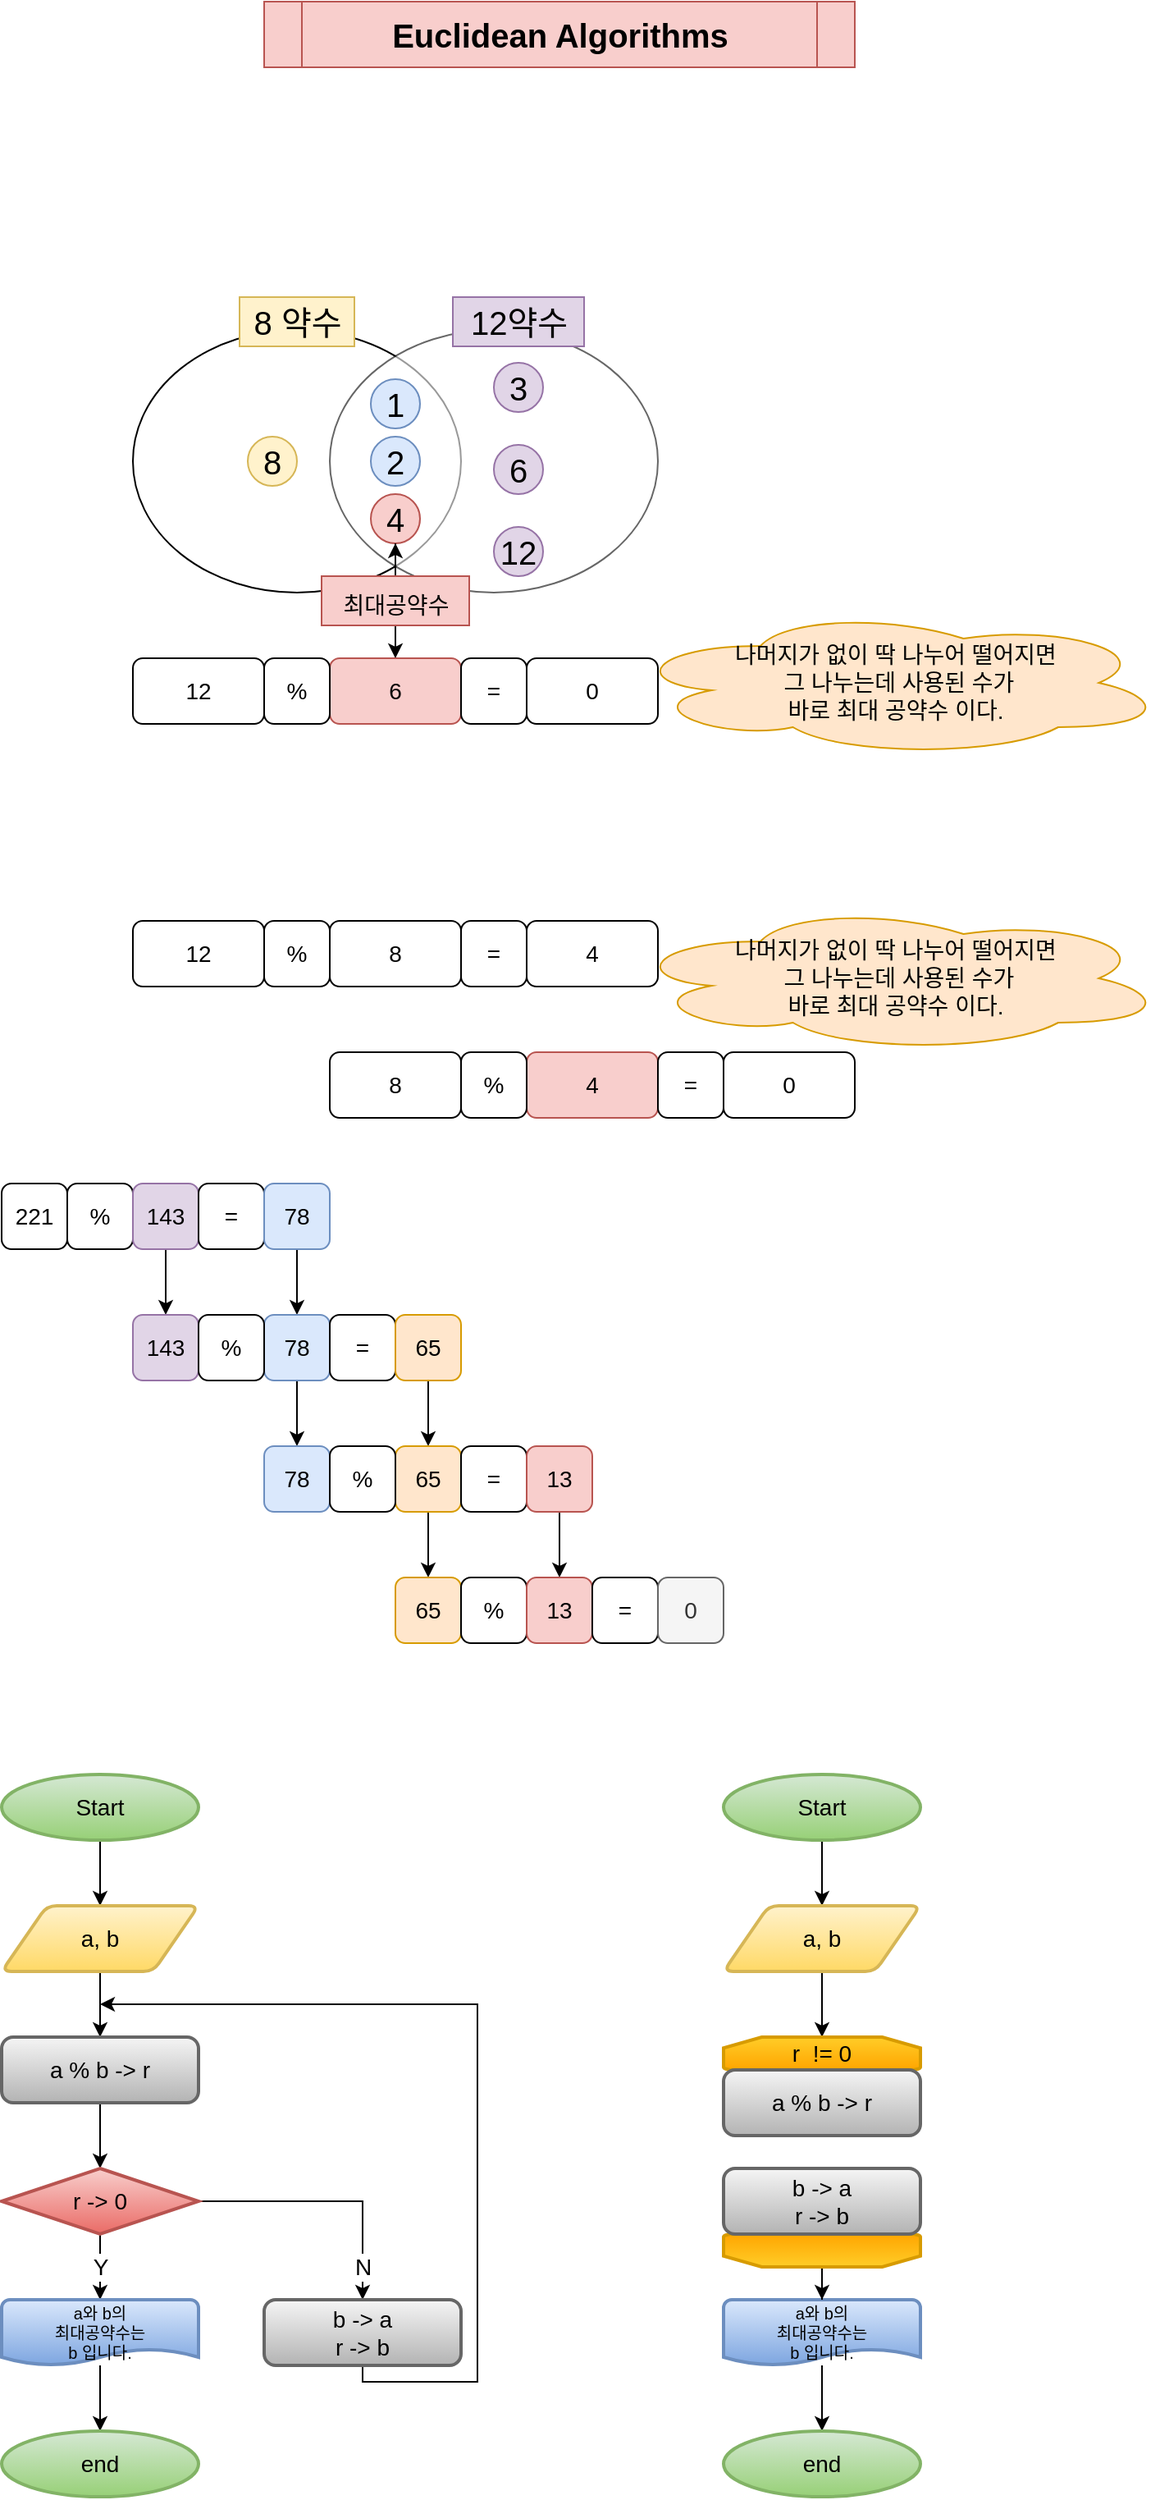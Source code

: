<mxfile version="19.0.3" type="device"><diagram id="C1vx0468zRPTTtjscQCw" name="Page-1"><mxGraphModel dx="1216" dy="701" grid="1" gridSize="10" guides="1" tooltips="1" connect="1" arrows="1" fold="1" page="1" pageScale="1" pageWidth="850" pageHeight="1100" math="0" shadow="0"><root><mxCell id="0"/><mxCell id="1" parent="0"/><mxCell id="mUh1dmYRHml1fiA7us-v-1" value="&lt;font size=&quot;1&quot; style=&quot;&quot;&gt;&lt;b style=&quot;font-size: 20px;&quot;&gt;Euclidean Algorithms&lt;/b&gt;&lt;/font&gt;" style="shape=process;whiteSpace=wrap;html=1;backgroundOutline=1;fillColor=#f8cecc;strokeColor=#b85450;size=0.065;" vertex="1" parent="1"><mxGeometry x="240" y="40" width="360" height="40" as="geometry"/></mxCell><mxCell id="mUh1dmYRHml1fiA7us-v-2" value="" style="ellipse;whiteSpace=wrap;html=1;fontSize=20;" vertex="1" parent="1"><mxGeometry x="160" y="240" width="200" height="160" as="geometry"/></mxCell><mxCell id="mUh1dmYRHml1fiA7us-v-3" value="" style="ellipse;whiteSpace=wrap;html=1;fontSize=20;opacity=60;" vertex="1" parent="1"><mxGeometry x="280" y="240" width="200" height="160" as="geometry"/></mxCell><mxCell id="mUh1dmYRHml1fiA7us-v-4" value="8 약수" style="text;html=1;align=center;verticalAlign=middle;resizable=0;points=[];autosize=1;strokeColor=#d6b656;fillColor=#fff2cc;fontSize=20;" vertex="1" parent="1"><mxGeometry x="225" y="220" width="70" height="30" as="geometry"/></mxCell><mxCell id="mUh1dmYRHml1fiA7us-v-5" value="12약수" style="text;html=1;align=center;verticalAlign=middle;resizable=0;points=[];autosize=1;strokeColor=#9673a6;fillColor=#e1d5e7;fontSize=20;" vertex="1" parent="1"><mxGeometry x="355" y="220" width="80" height="30" as="geometry"/></mxCell><mxCell id="mUh1dmYRHml1fiA7us-v-6" value="1" style="ellipse;whiteSpace=wrap;html=1;aspect=fixed;fontSize=20;fillColor=#dae8fc;strokeColor=#6c8ebf;" vertex="1" parent="1"><mxGeometry x="305" y="270" width="30" height="30" as="geometry"/></mxCell><mxCell id="mUh1dmYRHml1fiA7us-v-7" value="2" style="ellipse;whiteSpace=wrap;html=1;aspect=fixed;fontSize=20;fillColor=#dae8fc;strokeColor=#6c8ebf;" vertex="1" parent="1"><mxGeometry x="305" y="305" width="30" height="30" as="geometry"/></mxCell><mxCell id="mUh1dmYRHml1fiA7us-v-8" value="3" style="ellipse;whiteSpace=wrap;html=1;aspect=fixed;fontSize=20;fillColor=#e1d5e7;strokeColor=#9673a6;" vertex="1" parent="1"><mxGeometry x="380" y="260" width="30" height="30" as="geometry"/></mxCell><mxCell id="mUh1dmYRHml1fiA7us-v-9" value="4" style="ellipse;whiteSpace=wrap;html=1;aspect=fixed;fontSize=20;fillColor=#f8cecc;strokeColor=#b85450;" vertex="1" parent="1"><mxGeometry x="305" y="340" width="30" height="30" as="geometry"/></mxCell><mxCell id="mUh1dmYRHml1fiA7us-v-10" value="6" style="ellipse;whiteSpace=wrap;html=1;aspect=fixed;fontSize=20;fillColor=#e1d5e7;strokeColor=#9673a6;" vertex="1" parent="1"><mxGeometry x="380" y="310" width="30" height="30" as="geometry"/></mxCell><mxCell id="mUh1dmYRHml1fiA7us-v-11" value="8" style="ellipse;whiteSpace=wrap;html=1;aspect=fixed;fontSize=20;fillColor=#fff2cc;strokeColor=#d6b656;" vertex="1" parent="1"><mxGeometry x="230" y="305" width="30" height="30" as="geometry"/></mxCell><mxCell id="mUh1dmYRHml1fiA7us-v-12" value="12" style="ellipse;whiteSpace=wrap;html=1;aspect=fixed;fontSize=20;fillColor=#e1d5e7;strokeColor=#9673a6;" vertex="1" parent="1"><mxGeometry x="380" y="360" width="30" height="30" as="geometry"/></mxCell><mxCell id="mUh1dmYRHml1fiA7us-v-20" style="edgeStyle=orthogonalEdgeStyle;rounded=0;orthogonalLoop=1;jettySize=auto;html=1;entryX=0.5;entryY=0;entryDx=0;entryDy=0;fontSize=14;" edge="1" parent="1" source="mUh1dmYRHml1fiA7us-v-14" target="mUh1dmYRHml1fiA7us-v-16"><mxGeometry relative="1" as="geometry"/></mxCell><mxCell id="mUh1dmYRHml1fiA7us-v-22" style="edgeStyle=orthogonalEdgeStyle;rounded=0;orthogonalLoop=1;jettySize=auto;html=1;entryX=0.5;entryY=1;entryDx=0;entryDy=0;fontSize=14;" edge="1" parent="1" source="mUh1dmYRHml1fiA7us-v-14" target="mUh1dmYRHml1fiA7us-v-9"><mxGeometry relative="1" as="geometry"/></mxCell><mxCell id="mUh1dmYRHml1fiA7us-v-14" value="&lt;font style=&quot;font-size: 14px;&quot;&gt;최대공약수&lt;/font&gt;" style="text;html=1;align=center;verticalAlign=middle;resizable=0;points=[];autosize=1;strokeColor=#b85450;fillColor=#f8cecc;fontSize=20;" vertex="1" parent="1"><mxGeometry x="275" y="390" width="90" height="30" as="geometry"/></mxCell><mxCell id="mUh1dmYRHml1fiA7us-v-15" value="12" style="rounded=1;whiteSpace=wrap;html=1;fontSize=14;" vertex="1" parent="1"><mxGeometry x="160" y="440" width="80" height="40" as="geometry"/></mxCell><mxCell id="mUh1dmYRHml1fiA7us-v-16" value="6" style="rounded=1;whiteSpace=wrap;html=1;fontSize=14;fillColor=#f8cecc;strokeColor=#b85450;" vertex="1" parent="1"><mxGeometry x="280" y="440" width="80" height="40" as="geometry"/></mxCell><mxCell id="mUh1dmYRHml1fiA7us-v-17" value="0" style="rounded=1;whiteSpace=wrap;html=1;fontSize=14;" vertex="1" parent="1"><mxGeometry x="400" y="440" width="80" height="40" as="geometry"/></mxCell><mxCell id="mUh1dmYRHml1fiA7us-v-18" value="%" style="rounded=1;whiteSpace=wrap;html=1;fontSize=14;" vertex="1" parent="1"><mxGeometry x="240" y="440" width="40" height="40" as="geometry"/></mxCell><mxCell id="mUh1dmYRHml1fiA7us-v-19" value="=" style="rounded=1;whiteSpace=wrap;html=1;fontSize=14;" vertex="1" parent="1"><mxGeometry x="360" y="440" width="40" height="40" as="geometry"/></mxCell><mxCell id="mUh1dmYRHml1fiA7us-v-23" value="나머지가 없이 딱 나누어 떨어지면&lt;br&gt;&amp;nbsp;그 나누는데 사용된 수가 &lt;br&gt;바로 최대 공약수 이다." style="ellipse;shape=cloud;whiteSpace=wrap;html=1;fontSize=14;fillColor=#ffe6cc;strokeColor=#d79b00;" vertex="1" parent="1"><mxGeometry x="460" y="410" width="330" height="90" as="geometry"/></mxCell><mxCell id="mUh1dmYRHml1fiA7us-v-37" value="12" style="rounded=1;whiteSpace=wrap;html=1;fontSize=14;" vertex="1" parent="1"><mxGeometry x="160" y="600" width="80" height="40" as="geometry"/></mxCell><mxCell id="mUh1dmYRHml1fiA7us-v-38" value="%" style="rounded=1;whiteSpace=wrap;html=1;fontSize=14;" vertex="1" parent="1"><mxGeometry x="240" y="600" width="40" height="40" as="geometry"/></mxCell><mxCell id="mUh1dmYRHml1fiA7us-v-39" value="8" style="rounded=1;whiteSpace=wrap;html=1;fontSize=14;" vertex="1" parent="1"><mxGeometry x="280" y="600" width="80" height="40" as="geometry"/></mxCell><mxCell id="mUh1dmYRHml1fiA7us-v-40" value="=" style="rounded=1;whiteSpace=wrap;html=1;fontSize=14;" vertex="1" parent="1"><mxGeometry x="360" y="600" width="40" height="40" as="geometry"/></mxCell><mxCell id="mUh1dmYRHml1fiA7us-v-41" value="4" style="rounded=1;whiteSpace=wrap;html=1;fontSize=14;" vertex="1" parent="1"><mxGeometry x="400" y="600" width="80" height="40" as="geometry"/></mxCell><mxCell id="mUh1dmYRHml1fiA7us-v-42" value="8" style="rounded=1;whiteSpace=wrap;html=1;fontSize=14;" vertex="1" parent="1"><mxGeometry x="280" y="680" width="80" height="40" as="geometry"/></mxCell><mxCell id="mUh1dmYRHml1fiA7us-v-43" value="4" style="rounded=1;whiteSpace=wrap;html=1;fontSize=14;fillColor=#f8cecc;strokeColor=#b85450;" vertex="1" parent="1"><mxGeometry x="400" y="680" width="80" height="40" as="geometry"/></mxCell><mxCell id="mUh1dmYRHml1fiA7us-v-44" value="%" style="rounded=1;whiteSpace=wrap;html=1;fontSize=14;" vertex="1" parent="1"><mxGeometry x="360" y="680" width="40" height="40" as="geometry"/></mxCell><mxCell id="mUh1dmYRHml1fiA7us-v-45" value="=" style="rounded=1;whiteSpace=wrap;html=1;fontSize=14;" vertex="1" parent="1"><mxGeometry x="480" y="680" width="40" height="40" as="geometry"/></mxCell><mxCell id="mUh1dmYRHml1fiA7us-v-46" value="0" style="rounded=1;whiteSpace=wrap;html=1;fontSize=14;" vertex="1" parent="1"><mxGeometry x="520" y="680" width="80" height="40" as="geometry"/></mxCell><mxCell id="mUh1dmYRHml1fiA7us-v-47" value="나머지가 없이 딱 나누어 떨어지면&lt;br&gt;&amp;nbsp;그 나누는데 사용된 수가 &lt;br&gt;바로 최대 공약수 이다." style="ellipse;shape=cloud;whiteSpace=wrap;html=1;fontSize=14;fillColor=#ffe6cc;strokeColor=#d79b00;" vertex="1" parent="1"><mxGeometry x="460" y="590" width="330" height="90" as="geometry"/></mxCell><mxCell id="mUh1dmYRHml1fiA7us-v-48" value="221" style="rounded=1;whiteSpace=wrap;html=1;fontSize=14;" vertex="1" parent="1"><mxGeometry x="80" y="760" width="40" height="40" as="geometry"/></mxCell><mxCell id="mUh1dmYRHml1fiA7us-v-49" value="%" style="rounded=1;whiteSpace=wrap;html=1;fontSize=14;" vertex="1" parent="1"><mxGeometry x="120" y="760" width="40" height="40" as="geometry"/></mxCell><mxCell id="mUh1dmYRHml1fiA7us-v-68" style="edgeStyle=orthogonalEdgeStyle;rounded=0;orthogonalLoop=1;jettySize=auto;html=1;entryX=0.5;entryY=0;entryDx=0;entryDy=0;fontSize=14;" edge="1" parent="1" source="mUh1dmYRHml1fiA7us-v-50" target="mUh1dmYRHml1fiA7us-v-53"><mxGeometry relative="1" as="geometry"/></mxCell><mxCell id="mUh1dmYRHml1fiA7us-v-50" value="143" style="rounded=1;whiteSpace=wrap;html=1;fontSize=14;fillColor=#e1d5e7;strokeColor=#9673a6;" vertex="1" parent="1"><mxGeometry x="160" y="760" width="40" height="40" as="geometry"/></mxCell><mxCell id="mUh1dmYRHml1fiA7us-v-51" value="=" style="rounded=1;whiteSpace=wrap;html=1;fontSize=14;" vertex="1" parent="1"><mxGeometry x="200" y="760" width="40" height="40" as="geometry"/></mxCell><mxCell id="mUh1dmYRHml1fiA7us-v-69" style="edgeStyle=orthogonalEdgeStyle;rounded=0;orthogonalLoop=1;jettySize=auto;html=1;entryX=0.5;entryY=0;entryDx=0;entryDy=0;fontSize=14;" edge="1" parent="1" source="mUh1dmYRHml1fiA7us-v-52" target="mUh1dmYRHml1fiA7us-v-54"><mxGeometry relative="1" as="geometry"/></mxCell><mxCell id="mUh1dmYRHml1fiA7us-v-52" value="78" style="rounded=1;whiteSpace=wrap;html=1;fontSize=14;fillColor=#dae8fc;strokeColor=#6c8ebf;" vertex="1" parent="1"><mxGeometry x="240" y="760" width="40" height="40" as="geometry"/></mxCell><mxCell id="mUh1dmYRHml1fiA7us-v-53" value="143" style="rounded=1;whiteSpace=wrap;html=1;fontSize=14;fillColor=#e1d5e7;strokeColor=#9673a6;" vertex="1" parent="1"><mxGeometry x="160" y="840" width="40" height="40" as="geometry"/></mxCell><mxCell id="mUh1dmYRHml1fiA7us-v-70" style="edgeStyle=orthogonalEdgeStyle;rounded=0;orthogonalLoop=1;jettySize=auto;html=1;entryX=0.5;entryY=0;entryDx=0;entryDy=0;fontSize=14;" edge="1" parent="1" source="mUh1dmYRHml1fiA7us-v-54" target="mUh1dmYRHml1fiA7us-v-58"><mxGeometry relative="1" as="geometry"/></mxCell><mxCell id="mUh1dmYRHml1fiA7us-v-54" value="78" style="rounded=1;whiteSpace=wrap;html=1;fontSize=14;fillColor=#dae8fc;strokeColor=#6c8ebf;" vertex="1" parent="1"><mxGeometry x="240" y="840" width="40" height="40" as="geometry"/></mxCell><mxCell id="mUh1dmYRHml1fiA7us-v-55" value="%" style="rounded=1;whiteSpace=wrap;html=1;fontSize=14;" vertex="1" parent="1"><mxGeometry x="200" y="840" width="40" height="40" as="geometry"/></mxCell><mxCell id="mUh1dmYRHml1fiA7us-v-56" value="=" style="rounded=1;whiteSpace=wrap;html=1;fontSize=14;" vertex="1" parent="1"><mxGeometry x="280" y="840" width="40" height="40" as="geometry"/></mxCell><mxCell id="mUh1dmYRHml1fiA7us-v-71" style="edgeStyle=orthogonalEdgeStyle;rounded=0;orthogonalLoop=1;jettySize=auto;html=1;entryX=0.5;entryY=0;entryDx=0;entryDy=0;fontSize=14;" edge="1" parent="1" source="mUh1dmYRHml1fiA7us-v-57" target="mUh1dmYRHml1fiA7us-v-59"><mxGeometry relative="1" as="geometry"/></mxCell><mxCell id="mUh1dmYRHml1fiA7us-v-57" value="65" style="rounded=1;whiteSpace=wrap;html=1;fontSize=14;fillColor=#ffe6cc;strokeColor=#d79b00;" vertex="1" parent="1"><mxGeometry x="320" y="840" width="40" height="40" as="geometry"/></mxCell><mxCell id="mUh1dmYRHml1fiA7us-v-58" value="78" style="rounded=1;whiteSpace=wrap;html=1;fontSize=14;fillColor=#dae8fc;strokeColor=#6c8ebf;" vertex="1" parent="1"><mxGeometry x="240" y="920" width="40" height="40" as="geometry"/></mxCell><mxCell id="mUh1dmYRHml1fiA7us-v-72" style="edgeStyle=orthogonalEdgeStyle;rounded=0;orthogonalLoop=1;jettySize=auto;html=1;exitX=0.5;exitY=1;exitDx=0;exitDy=0;entryX=0.5;entryY=0;entryDx=0;entryDy=0;fontSize=14;" edge="1" parent="1" source="mUh1dmYRHml1fiA7us-v-59" target="mUh1dmYRHml1fiA7us-v-63"><mxGeometry relative="1" as="geometry"/></mxCell><mxCell id="mUh1dmYRHml1fiA7us-v-59" value="65" style="rounded=1;whiteSpace=wrap;html=1;fontSize=14;fillColor=#ffe6cc;strokeColor=#d79b00;" vertex="1" parent="1"><mxGeometry x="320" y="920" width="40" height="40" as="geometry"/></mxCell><mxCell id="mUh1dmYRHml1fiA7us-v-60" value="%" style="rounded=1;whiteSpace=wrap;html=1;fontSize=14;" vertex="1" parent="1"><mxGeometry x="280" y="920" width="40" height="40" as="geometry"/></mxCell><mxCell id="mUh1dmYRHml1fiA7us-v-61" value="=" style="rounded=1;whiteSpace=wrap;html=1;fontSize=14;" vertex="1" parent="1"><mxGeometry x="360" y="920" width="40" height="40" as="geometry"/></mxCell><mxCell id="mUh1dmYRHml1fiA7us-v-73" style="edgeStyle=orthogonalEdgeStyle;rounded=0;orthogonalLoop=1;jettySize=auto;html=1;entryX=0.5;entryY=0;entryDx=0;entryDy=0;fontSize=14;" edge="1" parent="1" source="mUh1dmYRHml1fiA7us-v-62" target="mUh1dmYRHml1fiA7us-v-65"><mxGeometry relative="1" as="geometry"/></mxCell><mxCell id="mUh1dmYRHml1fiA7us-v-62" value="13" style="rounded=1;whiteSpace=wrap;html=1;fontSize=14;fillColor=#f8cecc;strokeColor=#b85450;" vertex="1" parent="1"><mxGeometry x="400" y="920" width="40" height="40" as="geometry"/></mxCell><mxCell id="mUh1dmYRHml1fiA7us-v-63" value="65" style="rounded=1;whiteSpace=wrap;html=1;fontSize=14;fillColor=#ffe6cc;strokeColor=#d79b00;" vertex="1" parent="1"><mxGeometry x="320" y="1000" width="40" height="40" as="geometry"/></mxCell><mxCell id="mUh1dmYRHml1fiA7us-v-64" value="%" style="rounded=1;whiteSpace=wrap;html=1;fontSize=14;" vertex="1" parent="1"><mxGeometry x="360" y="1000" width="40" height="40" as="geometry"/></mxCell><mxCell id="mUh1dmYRHml1fiA7us-v-65" value="13" style="rounded=1;whiteSpace=wrap;html=1;fontSize=14;fillColor=#f8cecc;strokeColor=#b85450;" vertex="1" parent="1"><mxGeometry x="400" y="1000" width="40" height="40" as="geometry"/></mxCell><mxCell id="mUh1dmYRHml1fiA7us-v-66" value="=" style="rounded=1;whiteSpace=wrap;html=1;fontSize=14;" vertex="1" parent="1"><mxGeometry x="440" y="1000" width="40" height="40" as="geometry"/></mxCell><mxCell id="mUh1dmYRHml1fiA7us-v-67" value="0" style="rounded=1;whiteSpace=wrap;html=1;fontSize=14;fillColor=#f5f5f5;fontColor=#333333;strokeColor=#666666;" vertex="1" parent="1"><mxGeometry x="480" y="1000" width="40" height="40" as="geometry"/></mxCell><mxCell id="mUh1dmYRHml1fiA7us-v-81" style="edgeStyle=orthogonalEdgeStyle;rounded=0;orthogonalLoop=1;jettySize=auto;html=1;entryX=0.5;entryY=0;entryDx=0;entryDy=0;fontSize=14;" edge="1" parent="1" source="mUh1dmYRHml1fiA7us-v-74" target="mUh1dmYRHml1fiA7us-v-76"><mxGeometry relative="1" as="geometry"/></mxCell><mxCell id="mUh1dmYRHml1fiA7us-v-74" value="Start" style="strokeWidth=2;html=1;shape=mxgraph.flowchart.start_1;whiteSpace=wrap;fontSize=14;fillColor=#d5e8d4;gradientColor=#97d077;strokeColor=#82b366;" vertex="1" parent="1"><mxGeometry x="80" y="1120" width="120" height="40" as="geometry"/></mxCell><mxCell id="mUh1dmYRHml1fiA7us-v-82" style="edgeStyle=orthogonalEdgeStyle;rounded=0;orthogonalLoop=1;jettySize=auto;html=1;entryX=0.5;entryY=0;entryDx=0;entryDy=0;fontSize=14;" edge="1" parent="1" source="mUh1dmYRHml1fiA7us-v-76" target="mUh1dmYRHml1fiA7us-v-77"><mxGeometry relative="1" as="geometry"/></mxCell><mxCell id="mUh1dmYRHml1fiA7us-v-76" value="a, b" style="shape=parallelogram;html=1;strokeWidth=2;perimeter=parallelogramPerimeter;whiteSpace=wrap;rounded=1;arcSize=12;size=0.23;fontSize=14;fillColor=#fff2cc;gradientColor=#ffd966;strokeColor=#d6b656;" vertex="1" parent="1"><mxGeometry x="80" y="1200" width="120" height="40" as="geometry"/></mxCell><mxCell id="mUh1dmYRHml1fiA7us-v-83" style="edgeStyle=orthogonalEdgeStyle;rounded=0;orthogonalLoop=1;jettySize=auto;html=1;entryX=0.5;entryY=0;entryDx=0;entryDy=0;entryPerimeter=0;fontSize=14;" edge="1" parent="1" source="mUh1dmYRHml1fiA7us-v-77" target="mUh1dmYRHml1fiA7us-v-78"><mxGeometry relative="1" as="geometry"/></mxCell><mxCell id="mUh1dmYRHml1fiA7us-v-77" value="a % b -&amp;gt; r" style="rounded=1;whiteSpace=wrap;html=1;absoluteArcSize=1;arcSize=14;strokeWidth=2;fontSize=14;fillColor=#f5f5f5;gradientColor=#b3b3b3;strokeColor=#666666;" vertex="1" parent="1"><mxGeometry x="80" y="1280" width="120" height="40" as="geometry"/></mxCell><mxCell id="mUh1dmYRHml1fiA7us-v-84" value="Y" style="edgeStyle=orthogonalEdgeStyle;rounded=0;orthogonalLoop=1;jettySize=auto;html=1;entryX=0.5;entryY=0;entryDx=0;entryDy=0;entryPerimeter=0;fontSize=14;" edge="1" parent="1" source="mUh1dmYRHml1fiA7us-v-78" target="mUh1dmYRHml1fiA7us-v-79"><mxGeometry relative="1" as="geometry"/></mxCell><mxCell id="mUh1dmYRHml1fiA7us-v-87" value="N" style="edgeStyle=orthogonalEdgeStyle;rounded=0;orthogonalLoop=1;jettySize=auto;html=1;entryX=0.5;entryY=0;entryDx=0;entryDy=0;fontSize=14;" edge="1" parent="1" source="mUh1dmYRHml1fiA7us-v-78" target="mUh1dmYRHml1fiA7us-v-86"><mxGeometry x="0.75" relative="1" as="geometry"><mxPoint as="offset"/></mxGeometry></mxCell><mxCell id="mUh1dmYRHml1fiA7us-v-78" value="r -&amp;gt; 0" style="strokeWidth=2;html=1;shape=mxgraph.flowchart.decision;whiteSpace=wrap;fontSize=14;fillColor=#f8cecc;gradientColor=#ea6b66;strokeColor=#b85450;" vertex="1" parent="1"><mxGeometry x="80" y="1360" width="120" height="40" as="geometry"/></mxCell><mxCell id="mUh1dmYRHml1fiA7us-v-85" style="edgeStyle=orthogonalEdgeStyle;rounded=0;orthogonalLoop=1;jettySize=auto;html=1;entryX=0.5;entryY=0;entryDx=0;entryDy=0;entryPerimeter=0;fontSize=14;" edge="1" parent="1" source="mUh1dmYRHml1fiA7us-v-79" target="mUh1dmYRHml1fiA7us-v-80"><mxGeometry relative="1" as="geometry"/></mxCell><mxCell id="mUh1dmYRHml1fiA7us-v-79" value="a와 b의&lt;br style=&quot;font-size: 10px;&quot;&gt;최대공약수는 &lt;br style=&quot;font-size: 10px;&quot;&gt;b 입니다." style="strokeWidth=2;html=1;shape=mxgraph.flowchart.document2;whiteSpace=wrap;size=0.25;fontSize=10;fillColor=#dae8fc;gradientColor=#7ea6e0;strokeColor=#6c8ebf;" vertex="1" parent="1"><mxGeometry x="80" y="1440" width="120" height="40" as="geometry"/></mxCell><mxCell id="mUh1dmYRHml1fiA7us-v-80" value="end" style="strokeWidth=2;html=1;shape=mxgraph.flowchart.start_1;whiteSpace=wrap;fontSize=14;fillColor=#d5e8d4;gradientColor=#97d077;strokeColor=#82b366;" vertex="1" parent="1"><mxGeometry x="80" y="1520" width="120" height="40" as="geometry"/></mxCell><mxCell id="mUh1dmYRHml1fiA7us-v-88" style="edgeStyle=orthogonalEdgeStyle;rounded=0;orthogonalLoop=1;jettySize=auto;html=1;fontSize=14;" edge="1" parent="1" source="mUh1dmYRHml1fiA7us-v-86"><mxGeometry relative="1" as="geometry"><mxPoint x="140" y="1260" as="targetPoint"/><Array as="points"><mxPoint x="300" y="1490"/><mxPoint x="370" y="1490"/><mxPoint x="370" y="1260"/></Array></mxGeometry></mxCell><mxCell id="mUh1dmYRHml1fiA7us-v-86" value="b -&amp;gt; a&lt;br&gt;r -&amp;gt; b" style="rounded=1;whiteSpace=wrap;html=1;absoluteArcSize=1;arcSize=14;strokeWidth=2;fontSize=14;fillColor=#f5f5f5;gradientColor=#b3b3b3;strokeColor=#666666;" vertex="1" parent="1"><mxGeometry x="240" y="1440" width="120" height="40" as="geometry"/></mxCell><mxCell id="mUh1dmYRHml1fiA7us-v-89" style="edgeStyle=orthogonalEdgeStyle;rounded=0;orthogonalLoop=1;jettySize=auto;html=1;entryX=0.5;entryY=0;entryDx=0;entryDy=0;fontSize=14;" edge="1" source="mUh1dmYRHml1fiA7us-v-90" target="mUh1dmYRHml1fiA7us-v-92" parent="1"><mxGeometry relative="1" as="geometry"/></mxCell><mxCell id="mUh1dmYRHml1fiA7us-v-90" value="Start" style="strokeWidth=2;html=1;shape=mxgraph.flowchart.start_1;whiteSpace=wrap;fontSize=14;fillColor=#d5e8d4;gradientColor=#97d077;strokeColor=#82b366;" vertex="1" parent="1"><mxGeometry x="520" y="1120" width="120" height="40" as="geometry"/></mxCell><mxCell id="mUh1dmYRHml1fiA7us-v-91" style="edgeStyle=orthogonalEdgeStyle;rounded=0;orthogonalLoop=1;jettySize=auto;html=1;entryX=0.5;entryY=0;entryDx=0;entryDy=0;fontSize=14;" edge="1" source="mUh1dmYRHml1fiA7us-v-92" parent="1"><mxGeometry relative="1" as="geometry"><mxPoint x="580" y="1280" as="targetPoint"/></mxGeometry></mxCell><mxCell id="mUh1dmYRHml1fiA7us-v-92" value="a, b" style="shape=parallelogram;html=1;strokeWidth=2;perimeter=parallelogramPerimeter;whiteSpace=wrap;rounded=1;arcSize=12;size=0.23;fontSize=14;fillColor=#fff2cc;gradientColor=#ffd966;strokeColor=#d6b656;" vertex="1" parent="1"><mxGeometry x="520" y="1200" width="120" height="40" as="geometry"/></mxCell><mxCell id="mUh1dmYRHml1fiA7us-v-98" style="edgeStyle=orthogonalEdgeStyle;rounded=0;orthogonalLoop=1;jettySize=auto;html=1;entryX=0.5;entryY=0;entryDx=0;entryDy=0;entryPerimeter=0;fontSize=14;" edge="1" source="mUh1dmYRHml1fiA7us-v-99" target="mUh1dmYRHml1fiA7us-v-100" parent="1"><mxGeometry relative="1" as="geometry"/></mxCell><mxCell id="mUh1dmYRHml1fiA7us-v-99" value="a와 b의&lt;br style=&quot;font-size: 10px;&quot;&gt;최대공약수는 &lt;br style=&quot;font-size: 10px;&quot;&gt;b 입니다." style="strokeWidth=2;html=1;shape=mxgraph.flowchart.document2;whiteSpace=wrap;size=0.25;fontSize=10;fillColor=#dae8fc;gradientColor=#7ea6e0;strokeColor=#6c8ebf;" vertex="1" parent="1"><mxGeometry x="520" y="1440" width="120" height="40" as="geometry"/></mxCell><mxCell id="mUh1dmYRHml1fiA7us-v-100" value="end" style="strokeWidth=2;html=1;shape=mxgraph.flowchart.start_1;whiteSpace=wrap;fontSize=14;fillColor=#d5e8d4;gradientColor=#97d077;strokeColor=#82b366;" vertex="1" parent="1"><mxGeometry x="520" y="1520" width="120" height="40" as="geometry"/></mxCell><mxCell id="mUh1dmYRHml1fiA7us-v-104" value="r&amp;nbsp; != 0" style="strokeWidth=2;html=1;shape=mxgraph.flowchart.loop_limit;whiteSpace=wrap;fontSize=14;fillColor=#ffcd28;gradientColor=#ffa500;strokeColor=#d79b00;" vertex="1" parent="1"><mxGeometry x="520" y="1280" width="120" height="20" as="geometry"/></mxCell><mxCell id="mUh1dmYRHml1fiA7us-v-105" value="a % b -&amp;gt; r" style="rounded=1;whiteSpace=wrap;html=1;absoluteArcSize=1;arcSize=14;strokeWidth=2;fontSize=14;fillColor=#f5f5f5;gradientColor=#b3b3b3;strokeColor=#666666;" vertex="1" parent="1"><mxGeometry x="520" y="1300" width="120" height="40" as="geometry"/></mxCell><mxCell id="mUh1dmYRHml1fiA7us-v-109" style="edgeStyle=orthogonalEdgeStyle;rounded=0;orthogonalLoop=1;jettySize=auto;html=1;entryX=0.5;entryY=0;entryDx=0;entryDy=0;entryPerimeter=0;fontSize=14;" edge="1" parent="1" source="mUh1dmYRHml1fiA7us-v-106" target="mUh1dmYRHml1fiA7us-v-99"><mxGeometry relative="1" as="geometry"/></mxCell><mxCell id="mUh1dmYRHml1fiA7us-v-106" value="" style="strokeWidth=2;html=1;shape=mxgraph.flowchart.loop_limit;whiteSpace=wrap;fontSize=14;rotation=-180;fillColor=#ffcd28;gradientColor=#ffa500;strokeColor=#d79b00;" vertex="1" parent="1"><mxGeometry x="520" y="1400" width="120" height="20" as="geometry"/></mxCell><mxCell id="mUh1dmYRHml1fiA7us-v-107" value="b -&amp;gt; a&lt;br&gt;r -&amp;gt; b" style="rounded=1;whiteSpace=wrap;html=1;absoluteArcSize=1;arcSize=14;strokeWidth=2;fontSize=14;fillColor=#f5f5f5;gradientColor=#b3b3b3;strokeColor=#666666;" vertex="1" parent="1"><mxGeometry x="520" y="1360" width="120" height="40" as="geometry"/></mxCell></root></mxGraphModel></diagram></mxfile>